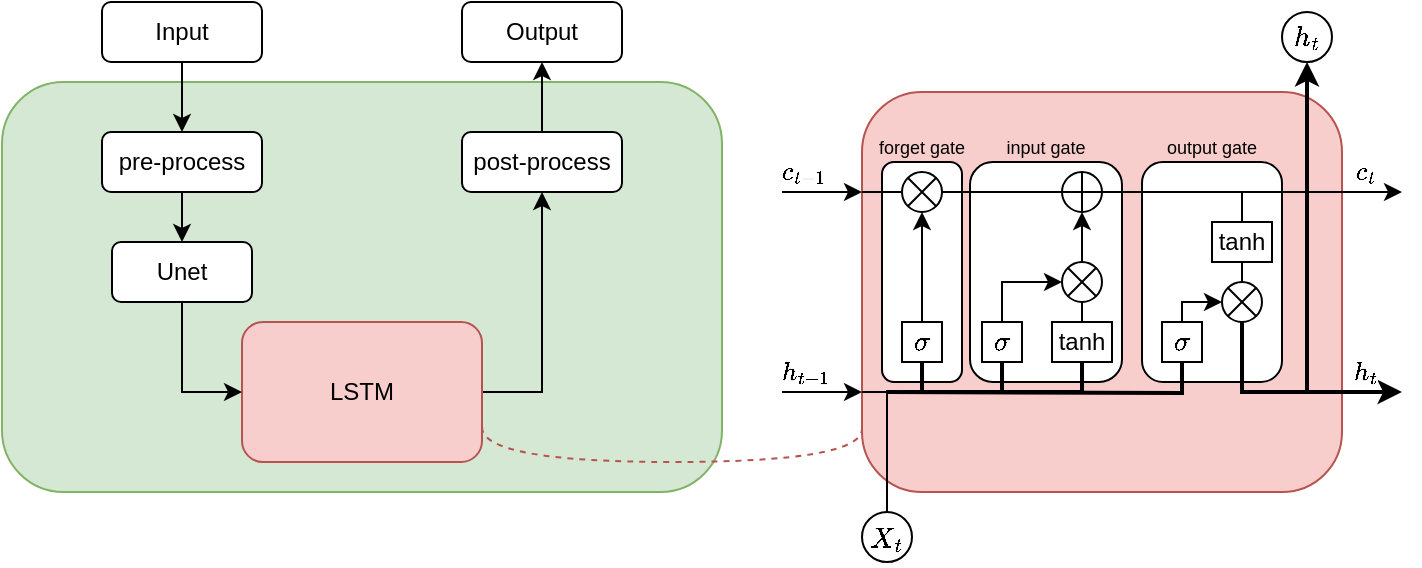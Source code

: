 <mxfile version="24.4.0" type="github">
  <diagram name="Page-1" id="j_n--VPLly-2CjY0Hsq4">
    <mxGraphModel dx="1058" dy="567" grid="1" gridSize="10" guides="1" tooltips="1" connect="1" arrows="1" fold="1" page="1" pageScale="1" pageWidth="850" pageHeight="1100" math="1" shadow="0">
      <root>
        <mxCell id="0" />
        <mxCell id="1" parent="0" />
        <mxCell id="EacODRxyXSvlcohySKCG-8" value="" style="rounded=1;whiteSpace=wrap;html=1;fillColor=#f8cecc;strokeColor=#b85450;" vertex="1" parent="1">
          <mxGeometry x="600" y="375" width="240" height="200" as="geometry" />
        </mxCell>
        <mxCell id="EacODRxyXSvlcohySKCG-61" value="" style="rounded=1;whiteSpace=wrap;html=1;" vertex="1" parent="1">
          <mxGeometry x="740" y="410" width="70" height="110" as="geometry" />
        </mxCell>
        <mxCell id="EacODRxyXSvlcohySKCG-60" value="" style="rounded=1;whiteSpace=wrap;html=1;" vertex="1" parent="1">
          <mxGeometry x="654" y="410" width="76" height="110" as="geometry" />
        </mxCell>
        <mxCell id="EacODRxyXSvlcohySKCG-58" value="" style="rounded=1;whiteSpace=wrap;html=1;" vertex="1" parent="1">
          <mxGeometry x="610" y="410" width="40" height="110" as="geometry" />
        </mxCell>
        <mxCell id="EacODRxyXSvlcohySKCG-1" value="" style="rounded=1;whiteSpace=wrap;html=1;fillColor=#d5e8d4;strokeColor=#82b366;" vertex="1" parent="1">
          <mxGeometry x="170" y="370" width="360" height="205" as="geometry" />
        </mxCell>
        <mxCell id="EacODRxyXSvlcohySKCG-53" style="edgeStyle=orthogonalEdgeStyle;rounded=0;orthogonalLoop=1;jettySize=auto;html=1;exitX=0.5;exitY=1;exitDx=0;exitDy=0;entryX=0.5;entryY=0;entryDx=0;entryDy=0;" edge="1" parent="1" source="EacODRxyXSvlcohySKCG-2" target="EacODRxyXSvlcohySKCG-5">
          <mxGeometry relative="1" as="geometry" />
        </mxCell>
        <mxCell id="EacODRxyXSvlcohySKCG-2" value="Input" style="rounded=1;whiteSpace=wrap;html=1;" vertex="1" parent="1">
          <mxGeometry x="220" y="330" width="80" height="30" as="geometry" />
        </mxCell>
        <mxCell id="EacODRxyXSvlcohySKCG-65" style="edgeStyle=orthogonalEdgeStyle;rounded=0;orthogonalLoop=1;jettySize=auto;html=1;exitX=1;exitY=0.5;exitDx=0;exitDy=0;entryX=0.5;entryY=1;entryDx=0;entryDy=0;" edge="1" parent="1" source="EacODRxyXSvlcohySKCG-3" target="EacODRxyXSvlcohySKCG-6">
          <mxGeometry relative="1" as="geometry" />
        </mxCell>
        <mxCell id="EacODRxyXSvlcohySKCG-3" value="LSTM" style="rounded=1;whiteSpace=wrap;html=1;fillColor=#f8cecc;strokeColor=#b85450;" vertex="1" parent="1">
          <mxGeometry x="290" y="490" width="120" height="70" as="geometry" />
        </mxCell>
        <mxCell id="EacODRxyXSvlcohySKCG-4" value="Output" style="rounded=1;whiteSpace=wrap;html=1;" vertex="1" parent="1">
          <mxGeometry x="400" y="330" width="80" height="30" as="geometry" />
        </mxCell>
        <mxCell id="EacODRxyXSvlcohySKCG-54" style="edgeStyle=orthogonalEdgeStyle;rounded=0;orthogonalLoop=1;jettySize=auto;html=1;exitX=0.5;exitY=1;exitDx=0;exitDy=0;entryX=0.5;entryY=0;entryDx=0;entryDy=0;" edge="1" parent="1" source="EacODRxyXSvlcohySKCG-5" target="EacODRxyXSvlcohySKCG-7">
          <mxGeometry relative="1" as="geometry" />
        </mxCell>
        <mxCell id="EacODRxyXSvlcohySKCG-5" value="pre-process" style="rounded=1;whiteSpace=wrap;html=1;" vertex="1" parent="1">
          <mxGeometry x="220" y="395" width="80" height="30" as="geometry" />
        </mxCell>
        <mxCell id="EacODRxyXSvlcohySKCG-66" style="edgeStyle=orthogonalEdgeStyle;rounded=0;orthogonalLoop=1;jettySize=auto;html=1;exitX=0.5;exitY=0;exitDx=0;exitDy=0;entryX=0.5;entryY=1;entryDx=0;entryDy=0;" edge="1" parent="1" source="EacODRxyXSvlcohySKCG-6" target="EacODRxyXSvlcohySKCG-4">
          <mxGeometry relative="1" as="geometry" />
        </mxCell>
        <mxCell id="EacODRxyXSvlcohySKCG-6" value="post-process" style="rounded=1;whiteSpace=wrap;html=1;" vertex="1" parent="1">
          <mxGeometry x="400" y="395" width="80" height="30" as="geometry" />
        </mxCell>
        <mxCell id="EacODRxyXSvlcohySKCG-55" style="edgeStyle=orthogonalEdgeStyle;rounded=0;orthogonalLoop=1;jettySize=auto;html=1;entryX=0;entryY=0.5;entryDx=0;entryDy=0;" edge="1" parent="1" source="EacODRxyXSvlcohySKCG-7" target="EacODRxyXSvlcohySKCG-3">
          <mxGeometry relative="1" as="geometry" />
        </mxCell>
        <mxCell id="EacODRxyXSvlcohySKCG-7" value="Unet" style="rounded=1;whiteSpace=wrap;html=1;" vertex="1" parent="1">
          <mxGeometry x="225" y="450" width="70" height="30" as="geometry" />
        </mxCell>
        <mxCell id="EacODRxyXSvlcohySKCG-9" value="" style="shape=sumEllipse;perimeter=ellipsePerimeter;whiteSpace=wrap;html=1;backgroundOutline=1;" vertex="1" parent="1">
          <mxGeometry x="620" y="415" width="20" height="20" as="geometry" />
        </mxCell>
        <mxCell id="EacODRxyXSvlcohySKCG-30" style="edgeStyle=orthogonalEdgeStyle;rounded=0;orthogonalLoop=1;jettySize=auto;html=1;exitX=1;exitY=0.5;exitDx=0;exitDy=0;" edge="1" parent="1" source="EacODRxyXSvlcohySKCG-10">
          <mxGeometry relative="1" as="geometry">
            <mxPoint x="870" y="425" as="targetPoint" />
          </mxGeometry>
        </mxCell>
        <mxCell id="EacODRxyXSvlcohySKCG-46" value="\(c_t\)" style="edgeLabel;html=1;align=center;verticalAlign=middle;resizable=0;points=[];" vertex="1" connectable="0" parent="EacODRxyXSvlcohySKCG-30">
          <mxGeometry x="0.938" y="2" relative="1" as="geometry">
            <mxPoint x="-14" y="-8" as="offset" />
          </mxGeometry>
        </mxCell>
        <mxCell id="EacODRxyXSvlcohySKCG-10" value="" style="shape=orEllipse;perimeter=ellipsePerimeter;whiteSpace=wrap;html=1;backgroundOutline=1;" vertex="1" parent="1">
          <mxGeometry x="700" y="415" width="20" height="20" as="geometry" />
        </mxCell>
        <mxCell id="EacODRxyXSvlcohySKCG-15" style="edgeStyle=orthogonalEdgeStyle;rounded=0;orthogonalLoop=1;jettySize=auto;html=1;exitX=0.5;exitY=0;exitDx=0;exitDy=0;entryX=0.5;entryY=1;entryDx=0;entryDy=0;" edge="1" parent="1" source="EacODRxyXSvlcohySKCG-14" target="EacODRxyXSvlcohySKCG-9">
          <mxGeometry relative="1" as="geometry" />
        </mxCell>
        <mxCell id="EacODRxyXSvlcohySKCG-14" value="\(\sigma\)" style="rounded=0;whiteSpace=wrap;html=1;" vertex="1" parent="1">
          <mxGeometry x="620" y="490" width="20" height="20" as="geometry" />
        </mxCell>
        <mxCell id="EacODRxyXSvlcohySKCG-24" style="edgeStyle=orthogonalEdgeStyle;rounded=0;orthogonalLoop=1;jettySize=auto;html=1;exitX=0.5;exitY=0;exitDx=0;exitDy=0;entryX=0;entryY=0.5;entryDx=0;entryDy=0;" edge="1" parent="1" source="EacODRxyXSvlcohySKCG-16" target="EacODRxyXSvlcohySKCG-18">
          <mxGeometry relative="1" as="geometry">
            <Array as="points">
              <mxPoint x="670" y="470" />
            </Array>
          </mxGeometry>
        </mxCell>
        <mxCell id="EacODRxyXSvlcohySKCG-16" value="\(\sigma\)" style="rounded=0;whiteSpace=wrap;html=1;" vertex="1" parent="1">
          <mxGeometry x="660" y="490" width="20" height="20" as="geometry" />
        </mxCell>
        <mxCell id="EacODRxyXSvlcohySKCG-17" value="tanh" style="rounded=0;whiteSpace=wrap;html=1;" vertex="1" parent="1">
          <mxGeometry x="695" y="490" width="30" height="20" as="geometry" />
        </mxCell>
        <mxCell id="EacODRxyXSvlcohySKCG-20" style="edgeStyle=orthogonalEdgeStyle;rounded=0;orthogonalLoop=1;jettySize=auto;html=1;exitX=0.5;exitY=0;exitDx=0;exitDy=0;entryX=0.5;entryY=1;entryDx=0;entryDy=0;" edge="1" parent="1" source="EacODRxyXSvlcohySKCG-18" target="EacODRxyXSvlcohySKCG-10">
          <mxGeometry relative="1" as="geometry" />
        </mxCell>
        <mxCell id="EacODRxyXSvlcohySKCG-18" value="" style="shape=sumEllipse;perimeter=ellipsePerimeter;whiteSpace=wrap;html=1;backgroundOutline=1;" vertex="1" parent="1">
          <mxGeometry x="700" y="460" width="20" height="20" as="geometry" />
        </mxCell>
        <mxCell id="EacODRxyXSvlcohySKCG-21" value="" style="endArrow=none;html=1;rounded=0;entryX=0;entryY=0.5;entryDx=0;entryDy=0;exitX=0;exitY=0.25;exitDx=0;exitDy=0;" edge="1" parent="1" source="EacODRxyXSvlcohySKCG-8" target="EacODRxyXSvlcohySKCG-9">
          <mxGeometry width="50" height="50" relative="1" as="geometry">
            <mxPoint x="610" y="425" as="sourcePoint" />
            <mxPoint x="640" y="395" as="targetPoint" />
          </mxGeometry>
        </mxCell>
        <mxCell id="EacODRxyXSvlcohySKCG-22" value="" style="endArrow=none;html=1;rounded=0;exitX=1;exitY=0.5;exitDx=0;exitDy=0;entryX=0;entryY=0.5;entryDx=0;entryDy=0;" edge="1" parent="1" source="EacODRxyXSvlcohySKCG-9" target="EacODRxyXSvlcohySKCG-10">
          <mxGeometry width="50" height="50" relative="1" as="geometry">
            <mxPoint x="600" y="495" as="sourcePoint" />
            <mxPoint x="630" y="495" as="targetPoint" />
          </mxGeometry>
        </mxCell>
        <mxCell id="EacODRxyXSvlcohySKCG-23" value="" style="endArrow=none;html=1;rounded=0;exitX=0.5;exitY=0;exitDx=0;exitDy=0;entryX=0.5;entryY=1;entryDx=0;entryDy=0;" edge="1" parent="1" source="EacODRxyXSvlcohySKCG-17" target="EacODRxyXSvlcohySKCG-18">
          <mxGeometry width="50" height="50" relative="1" as="geometry">
            <mxPoint x="760" y="429.66" as="sourcePoint" />
            <mxPoint x="880" y="430" as="targetPoint" />
          </mxGeometry>
        </mxCell>
        <mxCell id="EacODRxyXSvlcohySKCG-27" style="edgeStyle=orthogonalEdgeStyle;rounded=0;orthogonalLoop=1;jettySize=auto;html=1;exitX=0.5;exitY=0;exitDx=0;exitDy=0;entryX=0;entryY=0.5;entryDx=0;entryDy=0;" edge="1" parent="1" source="EacODRxyXSvlcohySKCG-25" target="EacODRxyXSvlcohySKCG-26">
          <mxGeometry relative="1" as="geometry">
            <Array as="points">
              <mxPoint x="760" y="480" />
            </Array>
          </mxGeometry>
        </mxCell>
        <mxCell id="EacODRxyXSvlcohySKCG-25" value="\(\sigma\)" style="rounded=0;whiteSpace=wrap;html=1;" vertex="1" parent="1">
          <mxGeometry x="750" y="490" width="20" height="20" as="geometry" />
        </mxCell>
        <mxCell id="EacODRxyXSvlcohySKCG-32" style="edgeStyle=orthogonalEdgeStyle;rounded=0;orthogonalLoop=1;jettySize=auto;html=1;exitX=0.5;exitY=1;exitDx=0;exitDy=0;strokeWidth=2;" edge="1" parent="1" source="EacODRxyXSvlcohySKCG-26">
          <mxGeometry relative="1" as="geometry">
            <mxPoint x="790" y="480" as="sourcePoint" />
            <mxPoint x="870" y="525" as="targetPoint" />
            <Array as="points">
              <mxPoint x="790" y="525" />
            </Array>
          </mxGeometry>
        </mxCell>
        <mxCell id="EacODRxyXSvlcohySKCG-47" value="\(h_t\)" style="edgeLabel;html=1;align=center;verticalAlign=middle;resizable=0;points=[];" vertex="1" connectable="0" parent="EacODRxyXSvlcohySKCG-32">
          <mxGeometry x="0.926" y="1" relative="1" as="geometry">
            <mxPoint x="-15" y="-9" as="offset" />
          </mxGeometry>
        </mxCell>
        <mxCell id="EacODRxyXSvlcohySKCG-45" style="edgeStyle=orthogonalEdgeStyle;rounded=0;orthogonalLoop=1;jettySize=auto;html=1;entryX=0.5;entryY=1;entryDx=0;entryDy=0;fontSize=11;strokeWidth=2;" edge="1" parent="1" source="EacODRxyXSvlcohySKCG-26" target="EacODRxyXSvlcohySKCG-43">
          <mxGeometry relative="1" as="geometry">
            <Array as="points">
              <mxPoint x="790" y="525" />
              <mxPoint x="823" y="525" />
            </Array>
          </mxGeometry>
        </mxCell>
        <mxCell id="EacODRxyXSvlcohySKCG-26" value="" style="shape=sumEllipse;perimeter=ellipsePerimeter;whiteSpace=wrap;html=1;backgroundOutline=1;" vertex="1" parent="1">
          <mxGeometry x="780" y="470" width="20" height="20" as="geometry" />
        </mxCell>
        <mxCell id="EacODRxyXSvlcohySKCG-28" value="tanh" style="rounded=0;whiteSpace=wrap;html=1;" vertex="1" parent="1">
          <mxGeometry x="775" y="440" width="30" height="20" as="geometry" />
        </mxCell>
        <mxCell id="EacODRxyXSvlcohySKCG-29" value="" style="endArrow=none;html=1;rounded=0;exitX=0.5;exitY=0;exitDx=0;exitDy=0;entryX=0.5;entryY=1;entryDx=0;entryDy=0;" edge="1" parent="1" source="EacODRxyXSvlcohySKCG-26" target="EacODRxyXSvlcohySKCG-28">
          <mxGeometry width="50" height="50" relative="1" as="geometry">
            <mxPoint x="720" y="510" as="sourcePoint" />
            <mxPoint x="720" y="500" as="targetPoint" />
          </mxGeometry>
        </mxCell>
        <mxCell id="EacODRxyXSvlcohySKCG-31" value="" style="endArrow=none;html=1;rounded=0;exitX=1;exitY=0.5;exitDx=0;exitDy=0;entryX=0.5;entryY=0;entryDx=0;entryDy=0;edgeStyle=orthogonalEdgeStyle;" edge="1" parent="1" source="EacODRxyXSvlcohySKCG-10" target="EacODRxyXSvlcohySKCG-28">
          <mxGeometry width="50" height="50" relative="1" as="geometry">
            <mxPoint x="720" y="535" as="sourcePoint" />
            <mxPoint x="770" y="485" as="targetPoint" />
          </mxGeometry>
        </mxCell>
        <mxCell id="EacODRxyXSvlcohySKCG-34" value="" style="endArrow=none;html=1;rounded=0;entryX=0.5;entryY=1;entryDx=0;entryDy=0;edgeStyle=orthogonalEdgeStyle;strokeWidth=2;" edge="1" parent="1" target="EacODRxyXSvlcohySKCG-25">
          <mxGeometry width="50" height="50" relative="1" as="geometry">
            <mxPoint x="612" y="525" as="sourcePoint" />
            <mxPoint x="790" y="475" as="targetPoint" />
          </mxGeometry>
        </mxCell>
        <mxCell id="EacODRxyXSvlcohySKCG-35" value="" style="endArrow=none;html=1;rounded=0;entryX=0.5;entryY=1;entryDx=0;entryDy=0;edgeStyle=orthogonalEdgeStyle;strokeWidth=2;" edge="1" parent="1" target="EacODRxyXSvlcohySKCG-14">
          <mxGeometry width="50" height="50" relative="1" as="geometry">
            <mxPoint x="620" y="525" as="sourcePoint" />
            <mxPoint x="770" y="520" as="targetPoint" />
            <Array as="points">
              <mxPoint x="630" y="525" />
            </Array>
          </mxGeometry>
        </mxCell>
        <mxCell id="EacODRxyXSvlcohySKCG-36" value="" style="endArrow=none;html=1;rounded=0;entryX=0.5;entryY=1;entryDx=0;entryDy=0;edgeStyle=orthogonalEdgeStyle;strokeWidth=2;" edge="1" parent="1" target="EacODRxyXSvlcohySKCG-16">
          <mxGeometry width="50" height="50" relative="1" as="geometry">
            <mxPoint x="620" y="525" as="sourcePoint" />
            <mxPoint x="640" y="520" as="targetPoint" />
            <Array as="points">
              <mxPoint x="670" y="525" />
            </Array>
          </mxGeometry>
        </mxCell>
        <mxCell id="EacODRxyXSvlcohySKCG-37" value="" style="endArrow=none;html=1;rounded=0;entryX=0.5;entryY=1;entryDx=0;entryDy=0;edgeStyle=orthogonalEdgeStyle;strokeWidth=2;" edge="1" parent="1" target="EacODRxyXSvlcohySKCG-17">
          <mxGeometry width="50" height="50" relative="1" as="geometry">
            <mxPoint x="620" y="525" as="sourcePoint" />
            <mxPoint x="680" y="520" as="targetPoint" />
            <Array as="points">
              <mxPoint x="710" y="525" />
            </Array>
          </mxGeometry>
        </mxCell>
        <mxCell id="EacODRxyXSvlcohySKCG-40" value="\(X_t\)" style="ellipse;whiteSpace=wrap;html=1;aspect=fixed;" vertex="1" parent="1">
          <mxGeometry x="600" y="585" width="25" height="25" as="geometry" />
        </mxCell>
        <mxCell id="EacODRxyXSvlcohySKCG-42" value="" style="endArrow=none;html=1;rounded=0;exitX=0.5;exitY=0;exitDx=0;exitDy=0;edgeStyle=orthogonalEdgeStyle;" edge="1" parent="1" source="EacODRxyXSvlcohySKCG-40">
          <mxGeometry width="50" height="50" relative="1" as="geometry">
            <mxPoint x="740" y="535" as="sourcePoint" />
            <mxPoint x="600" y="525" as="targetPoint" />
            <Array as="points">
              <mxPoint x="613" y="525" />
            </Array>
          </mxGeometry>
        </mxCell>
        <mxCell id="EacODRxyXSvlcohySKCG-43" value="\(h_t\)" style="ellipse;whiteSpace=wrap;html=1;aspect=fixed;" vertex="1" parent="1">
          <mxGeometry x="810" y="335" width="25" height="25" as="geometry" />
        </mxCell>
        <mxCell id="EacODRxyXSvlcohySKCG-48" value="" style="edgeStyle=none;orthogonalLoop=1;jettySize=auto;html=1;rounded=0;entryX=0;entryY=0.25;entryDx=0;entryDy=0;" edge="1" parent="1" target="EacODRxyXSvlcohySKCG-8">
          <mxGeometry width="100" relative="1" as="geometry">
            <mxPoint x="560" y="425" as="sourcePoint" />
            <mxPoint x="580" y="424.76" as="targetPoint" />
            <Array as="points" />
          </mxGeometry>
        </mxCell>
        <mxCell id="EacODRxyXSvlcohySKCG-50" value="\(c_{t-1}\)" style="edgeLabel;html=1;align=center;verticalAlign=middle;resizable=0;points=[];" vertex="1" connectable="0" parent="EacODRxyXSvlcohySKCG-48">
          <mxGeometry x="-0.078" y="-1" relative="1" as="geometry">
            <mxPoint x="-9" y="-11" as="offset" />
          </mxGeometry>
        </mxCell>
        <mxCell id="EacODRxyXSvlcohySKCG-51" value="" style="endArrow=classic;html=1;rounded=0;entryX=0;entryY=0.75;entryDx=0;entryDy=0;" edge="1" parent="1" target="EacODRxyXSvlcohySKCG-8">
          <mxGeometry width="50" height="50" relative="1" as="geometry">
            <mxPoint x="560" y="525" as="sourcePoint" />
            <mxPoint x="570" y="475" as="targetPoint" />
          </mxGeometry>
        </mxCell>
        <mxCell id="EacODRxyXSvlcohySKCG-52" value="\(h_{t-1}\)" style="edgeLabel;html=1;align=center;verticalAlign=middle;resizable=0;points=[];" vertex="1" connectable="0" parent="EacODRxyXSvlcohySKCG-51">
          <mxGeometry x="0.224" y="-1" relative="1" as="geometry">
            <mxPoint x="-14" y="-11" as="offset" />
          </mxGeometry>
        </mxCell>
        <mxCell id="EacODRxyXSvlcohySKCG-62" value="forget gate" style="text;html=1;align=center;verticalAlign=middle;whiteSpace=wrap;rounded=0;fontSize=9;" vertex="1" parent="1">
          <mxGeometry x="605" y="395" width="50" height="15" as="geometry" />
        </mxCell>
        <mxCell id="EacODRxyXSvlcohySKCG-63" value="input gate" style="text;html=1;align=center;verticalAlign=middle;whiteSpace=wrap;rounded=0;fontSize=9;" vertex="1" parent="1">
          <mxGeometry x="667" y="395" width="50" height="15" as="geometry" />
        </mxCell>
        <mxCell id="EacODRxyXSvlcohySKCG-64" value="output gate" style="text;html=1;align=center;verticalAlign=middle;whiteSpace=wrap;rounded=0;fontSize=9;" vertex="1" parent="1">
          <mxGeometry x="750" y="395" width="50" height="15" as="geometry" />
        </mxCell>
        <mxCell id="EacODRxyXSvlcohySKCG-67" value="" style="endArrow=none;html=1;rounded=0;exitX=1;exitY=0.75;exitDx=0;exitDy=0;edgeStyle=orthogonalEdgeStyle;curved=1;entryX=0;entryY=0.842;entryDx=0;entryDy=0;entryPerimeter=0;dashed=1;fillColor=#f8cecc;strokeColor=#b85450;" edge="1" parent="1" source="EacODRxyXSvlcohySKCG-3" target="EacODRxyXSvlcohySKCG-8">
          <mxGeometry width="50" height="50" relative="1" as="geometry">
            <mxPoint x="600" y="340" as="sourcePoint" />
            <mxPoint x="718" y="543" as="targetPoint" />
            <Array as="points">
              <mxPoint x="410" y="560" />
              <mxPoint x="600" y="560" />
            </Array>
          </mxGeometry>
        </mxCell>
      </root>
    </mxGraphModel>
  </diagram>
</mxfile>
